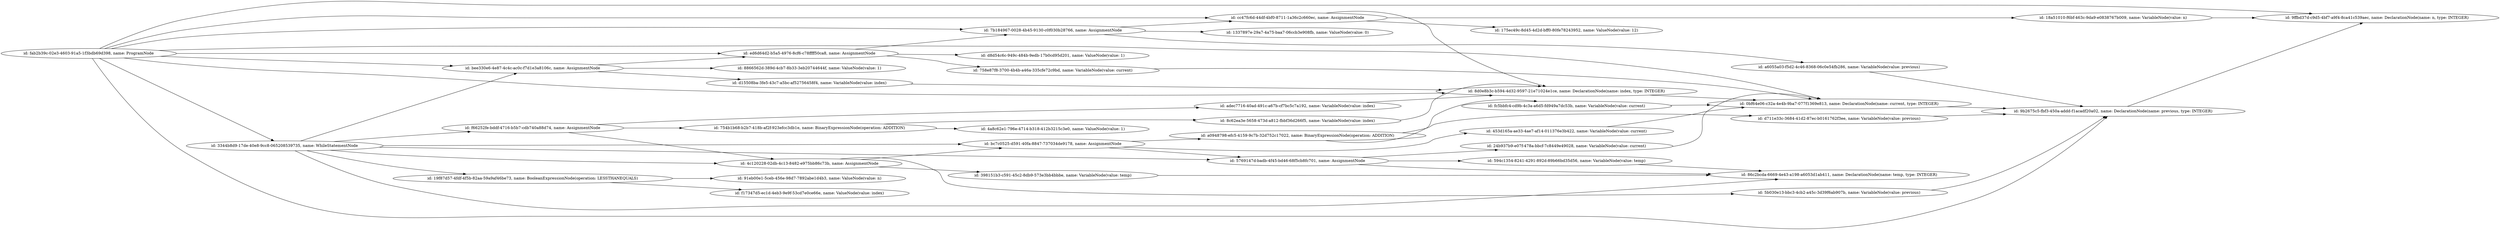 digraph g {
	rankdir=LR
		"id: 453d165a-ae33-4ae7-af14-011376e3b422, name: VariableNode(value: current)" -> "id: 0bf64e06-c32a-4e4b-9ba7-077f1369e813, name: DeclarationNode(name: current, type: INTEGER)"
		"id: 8c62ea3e-5658-473d-a812-fbbf36d266f5, name: VariableNode(value: index)" -> "id: 8d0e8b3c-b594-4d32-9597-21e71024e1ce, name: DeclarationNode(name: index, type: INTEGER)"
		"id: 5b030e13-bbc3-4cb2-a45c-3d39f6ab907b, name: VariableNode(value: previous)" -> "id: 9b2675c5-fbf3-450a-addd-f1acadf20a02, name: DeclarationNode(name: previous, type: INTEGER)"
		"id: 19f87d57-4fdf-4f5b-82aa-59a9af46be73, name: BooleanExpressionNode(operation: LESSTHANEQUALS)" -> "id: 91eb00e1-5ceb-456e-98d7-7892abe1d4b3, name: ValueNode(value: n)"
		"id: 19f87d57-4fdf-4f5b-82aa-59a9af46be73, name: BooleanExpressionNode(operation: LESSTHANEQUALS)" -> "id: f17347d5-ec1d-4eb3-9e9f-53cd7e0ce66e, name: ValueNode(value: index)"
		"id: 9b2675c5-fbf3-450a-addd-f1acadf20a02, name: DeclarationNode(name: previous, type: INTEGER)" -> "id: 9ffbd37d-c9d5-4bf7-a9f4-8ca41c539aec, name: DeclarationNode(name: n, type: INTEGER)"
		"id: f66252fe-bddf-4716-b5b7-cdb740a88d74, name: AssignmentNode" -> "id: adec7716-40ad-491c-a67b-cf7bc5c7a192, name: VariableNode(value: index)"
		"id: f66252fe-bddf-4716-b5b7-cdb740a88d74, name: AssignmentNode" -> "id: 4c120228-02db-4c13-8482-e975bb86c73b, name: AssignmentNode"
		"id: f66252fe-bddf-4716-b5b7-cdb740a88d74, name: AssignmentNode" -> "id: 754b1b68-b2b7-418b-af2f-923efcc3db1e, name: BinaryExpressionNode(operation: ADDITION)"
		"id: 754b1b68-b2b7-418b-af2f-923efcc3db1e, name: BinaryExpressionNode(operation: ADDITION)" -> "id: 8c62ea3e-5658-473d-a812-fbbf36d266f5, name: VariableNode(value: index)"
		"id: 754b1b68-b2b7-418b-af2f-923efcc3db1e, name: BinaryExpressionNode(operation: ADDITION)" -> "id: 4a8c62e1-796e-4714-b318-412b3215c3e0, name: ValueNode(value: 1)"
		"id: 594c1354-8241-4291-892d-89b66bd35d56, name: VariableNode(value: temp)" -> "id: 86c2bcda-6669-4e43-a198-a6053d1ab411, name: DeclarationNode(name: temp, type: INTEGER)"
		"id: 398151b3-c591-45c2-8db9-573e3bb4bbbe, name: VariableNode(value: temp)" -> "id: 86c2bcda-6669-4e43-a198-a6053d1ab411, name: DeclarationNode(name: temp, type: INTEGER)"
		"id: 18a51010-f6bf-463c-9da9-e0838767b009, name: VariableNode(value: n)" -> "id: 9ffbd37d-c9d5-4bf7-a9f4-8ca41c539aec, name: DeclarationNode(name: n, type: INTEGER)"
		"id: ed6d64d2-b5a5-4976-8cf6-c78ffff50ca8, name: AssignmentNode" -> "id: 758e87f8-3700-4b4b-a46a-335cfe72c9bd, name: VariableNode(value: current)"
		"id: ed6d64d2-b5a5-4976-8cf6-c78ffff50ca8, name: AssignmentNode" -> "id: 7b184967-0028-4b45-9130-c0f030b28766, name: AssignmentNode"
		"id: ed6d64d2-b5a5-4976-8cf6-c78ffff50ca8, name: AssignmentNode" -> "id: d8d54c6c-949c-484b-9edb-17b0cd95d201, name: ValueNode(value: 1)"
		"id: a6055a03-f5d2-4c46-8368-06c0e54fb286, name: VariableNode(value: previous)" -> "id: 9b2675c5-fbf3-450a-addd-f1acadf20a02, name: DeclarationNode(name: previous, type: INTEGER)"
		"id: bee330e6-4e87-4c4c-ac0c-f7d1e3a8106c, name: AssignmentNode" -> "id: ed6d64d2-b5a5-4976-8cf6-c78ffff50ca8, name: AssignmentNode"
		"id: bee330e6-4e87-4c4c-ac0c-f7d1e3a8106c, name: AssignmentNode" -> "id: d15508ba-3fe5-43c7-a5bc-af52756458f4, name: VariableNode(value: index)"
		"id: bee330e6-4e87-4c4c-ac0c-f7d1e3a8106c, name: AssignmentNode" -> "id: 8866562d-389d-4cb7-8b33-3eb20744644f, name: ValueNode(value: 1)"
		"id: bc7c0525-d591-40fa-8847-737034de9178, name: AssignmentNode" -> "id: 453d165a-ae33-4ae7-af14-011376e3b422, name: VariableNode(value: current)"
		"id: bc7c0525-d591-40fa-8847-737034de9178, name: AssignmentNode" -> "id: 5769147d-badb-4f45-bd46-68f5cb8fc701, name: AssignmentNode"
		"id: bc7c0525-d591-40fa-8847-737034de9178, name: AssignmentNode" -> "id: a0948798-efc5-4159-9c7b-32d752c17022, name: BinaryExpressionNode(operation: ADDITION)"
		"id: 8d0e8b3c-b594-4d32-9597-21e71024e1ce, name: DeclarationNode(name: index, type: INTEGER)" -> "id: 0bf64e06-c32a-4e4b-9ba7-077f1369e813, name: DeclarationNode(name: current, type: INTEGER)"
		"id: d711e33c-3684-41d2-87ec-b0161762f3ee, name: VariableNode(value: previous)" -> "id: 9b2675c5-fbf3-450a-addd-f1acadf20a02, name: DeclarationNode(name: previous, type: INTEGER)"
		"id: a0948798-efc5-4159-9c7b-32d752c17022, name: BinaryExpressionNode(operation: ADDITION)" -> "id: d711e33c-3684-41d2-87ec-b0161762f3ee, name: VariableNode(value: previous)"
		"id: a0948798-efc5-4159-9c7b-32d752c17022, name: BinaryExpressionNode(operation: ADDITION)" -> "id: fc5bbfc4-cd9b-4c3a-a6d5-fd949a7dc53b, name: VariableNode(value: current)"
		"id: adec7716-40ad-491c-a67b-cf7bc5c7a192, name: VariableNode(value: index)" -> "id: 8d0e8b3c-b594-4d32-9597-21e71024e1ce, name: DeclarationNode(name: index, type: INTEGER)"
		"id: 4c120228-02db-4c13-8482-e975bb86c73b, name: AssignmentNode" -> "id: bc7c0525-d591-40fa-8847-737034de9178, name: AssignmentNode"
		"id: 4c120228-02db-4c13-8482-e975bb86c73b, name: AssignmentNode" -> "id: 398151b3-c591-45c2-8db9-573e3bb4bbbe, name: VariableNode(value: temp)"
		"id: 4c120228-02db-4c13-8482-e975bb86c73b, name: AssignmentNode" -> "id: 5b030e13-bbc3-4cb2-a45c-3d39f6ab907b, name: VariableNode(value: previous)"
		"id: d15508ba-3fe5-43c7-a5bc-af52756458f4, name: VariableNode(value: index)" -> "id: 8d0e8b3c-b594-4d32-9597-21e71024e1ce, name: DeclarationNode(name: index, type: INTEGER)"
		"id: 0bf64e06-c32a-4e4b-9ba7-077f1369e813, name: DeclarationNode(name: current, type: INTEGER)" -> "id: 9b2675c5-fbf3-450a-addd-f1acadf20a02, name: DeclarationNode(name: previous, type: INTEGER)"
		"id: 758e87f8-3700-4b4b-a46a-335cfe72c9bd, name: VariableNode(value: current)" -> "id: 0bf64e06-c32a-4e4b-9ba7-077f1369e813, name: DeclarationNode(name: current, type: INTEGER)"
		"id: 5769147d-badb-4f45-bd46-68f5cb8fc701, name: AssignmentNode" -> "id: 594c1354-8241-4291-892d-89b66bd35d56, name: VariableNode(value: temp)"
		"id: 5769147d-badb-4f45-bd46-68f5cb8fc701, name: AssignmentNode" -> "id: 24b937b9-e07f-478a-bbcf-7c8449e49028, name: VariableNode(value: current)"
		"id: 5769147d-badb-4f45-bd46-68f5cb8fc701, name: AssignmentNode" -> "id: 86c2bcda-6669-4e43-a198-a6053d1ab411, name: DeclarationNode(name: temp, type: INTEGER)"
		"id: 24b937b9-e07f-478a-bbcf-7c8449e49028, name: VariableNode(value: current)" -> "id: 0bf64e06-c32a-4e4b-9ba7-077f1369e813, name: DeclarationNode(name: current, type: INTEGER)"
		"id: 7b184967-0028-4b45-9130-c0f030b28766, name: AssignmentNode" -> "id: a6055a03-f5d2-4c46-8368-06c0e54fb286, name: VariableNode(value: previous)"
		"id: 7b184967-0028-4b45-9130-c0f030b28766, name: AssignmentNode" -> "id: cc47fc6d-44df-4bf0-8711-1a36c2c660ec, name: AssignmentNode"
		"id: 7b184967-0028-4b45-9130-c0f030b28766, name: AssignmentNode" -> "id: 1337897e-29a7-4a75-baa7-06ccb3e908fb, name: ValueNode(value: 0)"
		"id: fab2b39c-02e3-4603-91a5-1f3bdb69d398, name: ProgramNode" -> "id: 9ffbd37d-c9d5-4bf7-a9f4-8ca41c539aec, name: DeclarationNode(name: n, type: INTEGER)"
		"id: fab2b39c-02e3-4603-91a5-1f3bdb69d398, name: ProgramNode" -> "id: 8d0e8b3c-b594-4d32-9597-21e71024e1ce, name: DeclarationNode(name: index, type: INTEGER)"
		"id: fab2b39c-02e3-4603-91a5-1f3bdb69d398, name: ProgramNode" -> "id: ed6d64d2-b5a5-4976-8cf6-c78ffff50ca8, name: AssignmentNode"
		"id: fab2b39c-02e3-4603-91a5-1f3bdb69d398, name: ProgramNode" -> "id: bee330e6-4e87-4c4c-ac0c-f7d1e3a8106c, name: AssignmentNode"
		"id: fab2b39c-02e3-4603-91a5-1f3bdb69d398, name: ProgramNode" -> "id: 7b184967-0028-4b45-9130-c0f030b28766, name: AssignmentNode"
		"id: fab2b39c-02e3-4603-91a5-1f3bdb69d398, name: ProgramNode" -> "id: 9b2675c5-fbf3-450a-addd-f1acadf20a02, name: DeclarationNode(name: previous, type: INTEGER)"
		"id: fab2b39c-02e3-4603-91a5-1f3bdb69d398, name: ProgramNode" -> "id: cc47fc6d-44df-4bf0-8711-1a36c2c660ec, name: AssignmentNode"
		"id: fab2b39c-02e3-4603-91a5-1f3bdb69d398, name: ProgramNode" -> "id: 3344b8d9-17de-40e8-9cc8-065208539735, name: WhileStatementNode"
		"id: fab2b39c-02e3-4603-91a5-1f3bdb69d398, name: ProgramNode" -> "id: 0bf64e06-c32a-4e4b-9ba7-077f1369e813, name: DeclarationNode(name: current, type: INTEGER)"
		"id: cc47fc6d-44df-4bf0-8711-1a36c2c660ec, name: AssignmentNode" -> "id: 8d0e8b3c-b594-4d32-9597-21e71024e1ce, name: DeclarationNode(name: index, type: INTEGER)"
		"id: cc47fc6d-44df-4bf0-8711-1a36c2c660ec, name: AssignmentNode" -> "id: 18a51010-f6bf-463c-9da9-e0838767b009, name: VariableNode(value: n)"
		"id: cc47fc6d-44df-4bf0-8711-1a36c2c660ec, name: AssignmentNode" -> "id: 175ec49c-8d45-4d2d-bff0-80fe78243952, name: ValueNode(value: 12)"
		"id: fc5bbfc4-cd9b-4c3a-a6d5-fd949a7dc53b, name: VariableNode(value: current)" -> "id: 0bf64e06-c32a-4e4b-9ba7-077f1369e813, name: DeclarationNode(name: current, type: INTEGER)"
		"id: 3344b8d9-17de-40e8-9cc8-065208539735, name: WhileStatementNode" -> "id: bc7c0525-d591-40fa-8847-737034de9178, name: AssignmentNode"
		"id: 3344b8d9-17de-40e8-9cc8-065208539735, name: WhileStatementNode" -> "id: 5769147d-badb-4f45-bd46-68f5cb8fc701, name: AssignmentNode"
		"id: 3344b8d9-17de-40e8-9cc8-065208539735, name: WhileStatementNode" -> "id: bee330e6-4e87-4c4c-ac0c-f7d1e3a8106c, name: AssignmentNode"
		"id: 3344b8d9-17de-40e8-9cc8-065208539735, name: WhileStatementNode" -> "id: 86c2bcda-6669-4e43-a198-a6053d1ab411, name: DeclarationNode(name: temp, type: INTEGER)"
		"id: 3344b8d9-17de-40e8-9cc8-065208539735, name: WhileStatementNode" -> "id: 19f87d57-4fdf-4f5b-82aa-59a9af46be73, name: BooleanExpressionNode(operation: LESSTHANEQUALS)"
		"id: 3344b8d9-17de-40e8-9cc8-065208539735, name: WhileStatementNode" -> "id: 4c120228-02db-4c13-8482-e975bb86c73b, name: AssignmentNode"
		"id: 3344b8d9-17de-40e8-9cc8-065208539735, name: WhileStatementNode" -> "id: f66252fe-bddf-4716-b5b7-cdb740a88d74, name: AssignmentNode"
}